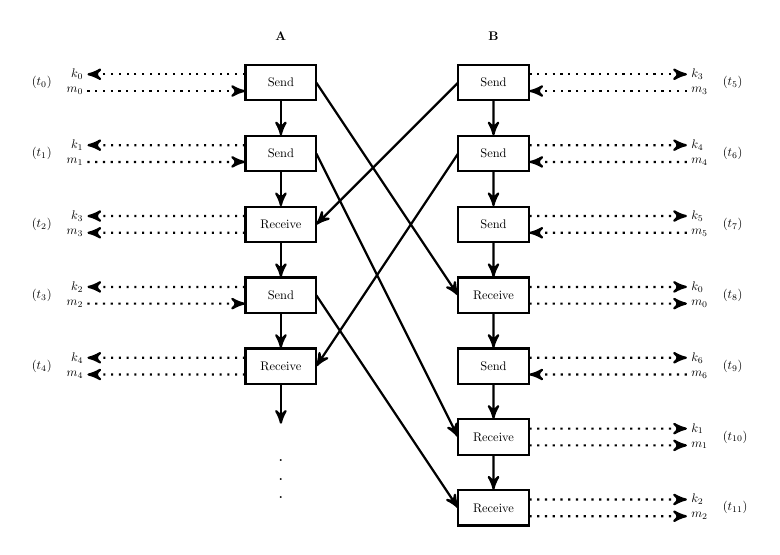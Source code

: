 \begin{tikzpicture}[
  box/.style={rectangle,draw,inner sep=5pt,minimum height=1cm,minimum width=2cm,thick},
  node distance=2cm,
  ->,>=stealth',
  scale=0.45, every node/.style={scale=0.45}
]

  % Box t0
  \node [box] (t0) {Send};
  \node [coordinate,right of=t0,node distance=1cm] (tl0) {};
  \node [coordinate,above left=-0.125cm and 0cm of t0,node distance=1cm] (ta0) {};
  \node [left=2cm of ta0] (taa0) {$k_0$};
  \path (ta0) edge[dotted, thick] node [] {} (taa0);
  \node [coordinate,below left=-0.125cm and 0cm of t0,node distance=1cm] (tb0) {};
  \node [left=2cm of tb0] (tbb0) {$m_0$};
  \path (tbb0) edge[dotted, thick] node [] {} (tb0);

  % Box t1
  \node [box,below of=t0] (t1) {Send};
  \node [coordinate,right of=t1,node distance=1cm] (tl1) {};
  \node [coordinate,above left=-0.125cm and 0cm of t1,node distance=1cm] (ta1) {};
  \node [left=2cm of ta1] (taa1) {$k_1$};
  \path (ta1) edge[dotted, thick] node [] {} (taa1);
  \node [coordinate,below left=-0.125cm and 0cm of t1,node distance=1cm] (tb1) {};
  \node [left=2cm of tb1] (tbb1) {$m_1$};
  \path (tbb1) edge[dotted, thick] node [] {} (tb1);

  % Box t2
  \node [box,below of=t1] (t2) {Receive};
  \node [coordinate,right of=t2,node distance=1cm] (tl2) {};
  \node [coordinate,above left=-0.125cm and 0cm of t2,node distance=1cm] (ta2) {};
  \node [left=2cm of ta2] (taa2) {$k_3$};
  \path (ta2) edge[dotted, thick] node [] {} (taa2);
  \node [coordinate,below left=-0.125cm and 0cm of t2,node distance=1cm] (tb2) {};
  \node [left=2cm of tb2] (tbb2) {$m_3$};
  \path (tb2) edge[dotted, thick] node [] {} (tbb2);

  % Box t3
  \node [box,below of=t2] (t3) {Send};
  \node [coordinate,right of=t3,node distance=1cm] (tl3) {};
  \node [coordinate,above left=-0.125cm and 0cm of t3,node distance=1cm] (ta3) {};
  \node [left=2cm of ta3] (taa3) {$k_2$};
  \path (ta3) edge[dotted, thick] node [] {} (taa3);
  \node [coordinate,below left=-0.125cm and 0cm of t3,node distance=1cm] (tb3) {};
  \node [left=2cm of tb3] (tbb3) {$m_2$};
  \path (tbb3) edge[dotted, thick] node [] {} (tb3);

  % Box t4
  \node [box,below of=t3] (t4) {Receive};
  \node [coordinate,right of=t4,node distance=1cm] (tl4) {};
  \node [coordinate,above left=-0.125cm and 0cm of t4,node distance=1cm] (ta4) {};
  \node [left=2cm of ta4] (taa4) {$k_4$};
  \path (ta4) edge[dotted, thick] node [] {} (taa4);
  \node [coordinate,below left=-0.125cm and 0cm of t4,node distance=1cm] (tb4) {};
  \node [left=2cm of tb4] (tbb4) {$m_4$};
  \path (tb4) edge[dotted, thick] node [] {} (tbb4);

  % Box t5
  \node [box,right of=t0,node distance=6cm] (t5) {Send};
  \node [coordinate,left of=t5,node distance=1cm] (tl5) {};
  \node [coordinate,above right=-0.125cm and 0cm of t5,node distance=1cm] (ta5) {};
  \node [right=2cm of ta5] (taa5) {$k_3$};
  \path (ta5) edge[dotted, thick] node [] {} (taa5);
  \node [coordinate,below right=-0.125cm and 0cm of t5,node distance=1cm] (tb5) {};
  \node [right=2cm of tb5] (tbb5) {$m_3$};
  \path (tbb5) edge[dotted, thick] node [] {} (tb5);

  \node [box,below of=t5] (t6) {Send};
  \node [coordinate,left of=t6,node distance=1cm] (tl6) {};
  \node [coordinate,above right=-0.125cm and 0cm of t6,node distance=1cm] (ta6) {};
  \node [right=2cm of ta6] (taa6) {$k_4$};
  \path (ta6) edge[dotted, thick] node [] {} (taa6);
  \node [coordinate,below right=-0.125cm and 0cm of t6,node distance=1cm] (tb6) {};
  \node [right=2cm of tb6] (tbb6) {$m_4$};
  \path (tbb6) edge[dotted, thick] node [] {} (tb6);

  \node [box,below of=t6] (t7) {Send};
  \node [coordinate,left of=t7,node distance=1cm] (tl7) {};
  \node [coordinate,above right=-0.125cm and 0cm of t7,node distance=1cm] (ta7) {};
  \node [right=2cm of ta7] (taa7) {$k_5$};
  \path (ta7) edge[dotted, thick] node [] {} (taa7);
  \node [coordinate,below right=-0.125cm and 0cm of t7,node distance=1cm] (tb7) {};
  \node [right=2cm of tb7] (tbb7) {$m_5$};
  \path (tbb7) edge[dotted, thick] node [] {} (tb7);

  \node [box,below of=t7] (t8) {Receive};
  \node [coordinate,left of=t8,node distance=1cm] (tl8) {};
  \node [coordinate,above right=-0.125cm and 0cm of t8,node distance=1cm] (ta8) {};
  \node [right=2cm of ta8] (taa8) {$k_0$};
  \path (ta8) edge[dotted, thick] node [] {} (taa8);
  \node [coordinate,below right=-0.125cm and 0cm of t8,node distance=1cm] (tb8) {};
  \node [right=2cm of tb8] (tbb8) {$m_0$};
  \path (tb8) edge[dotted, thick] node [] {} (tbb8);



  \node [box,below of=t8] (t9) {Send};
  \node [coordinate,left of=t9,node distance=1cm] (tl9) {};
  \node [coordinate,above right=-0.125cm and 0cm of t9,node distance=1cm] (ta9) {};
  \node [right=2cm of ta9] (taa9) {$k_6$};
  \path (ta9) edge[dotted, thick] node [] {} (taa9);
  \node [coordinate,below right=-0.125cm and 0cm of t9,node distance=1cm] (tb9) {};
  \node [right=2cm of tb9] (tbb9) {$m_6$};
  \path (tbb9) edge[dotted, thick] node [] {} (tb9);


  \node [box,below of=t9] (t10) {Receive};
  \node [coordinate,left of=t10,node distance=1cm] (tl10) {};
  \node [coordinate,above right=-0.125cm and 0cm of t10,node distance=1cm] (ta10) {};
  \node [right=2cm of ta10] (taa10) {$k_1$};
  \path (ta10) edge[dotted, thick] node [] {} (taa10);
  \node [coordinate,below right=-0.125cm and 0cm of t10,node distance=1cm] (tb10) {};
  \node [right=2cm of tb10] (tbb10) {$m_1$};
  \path (tb10) edge[dotted, thick] node [] {} (tbb10);

  \node [box,below of=t10] (t11) {Receive};
  \node [coordinate,left of=t11,node distance=1cm] (tl11) {};
  \node [coordinate,above right=-0.125cm and 0cm of t11,node distance=1cm] (ta11) {};
  \node [right=2cm of ta11] (taa11) {$k_2$};
  \path (ta11) edge[dotted, thick] node [] {} (taa11);
  \node [coordinate,below right=-0.125cm and 0cm of t11,node distance=1cm] (tb11) {};
  \node [right=2cm of tb11] (tbb11) {$m_2$};
  \path (tb11) edge[dotted, thick] node [] {} (tbb11);


%  \node [coordinate,left of=t8,node distance=1cm] (tl8) {};
%  \node [coordinate,left of=t10,node distance=1cm] (tl10) {};
  \path (tl0) edge[thick] node [] {} (tl8);
  \path (tl1) edge[thick] node [] {} (tl10);
  \path (tl3) edge[thick] node [] {} (tl11);
  \path (tl5) edge[thick] node [] {} (tl2);
  \path (tl6) edge[thick] node [] {} (tl4);

  \node [left=2.4cm of t0] (ttaa0) {$(t_0)$};
  \node [left=2.4cm of t1] (ttaa1) {$(t_1)$};
  \node [left=2.4cm of t2] (ttaa2) {$(t_2)$};
  \node [left=2.4cm of t3] (ttaa3) {$(t_3)$};
  \node [left=2.4cm of t4] (ttaa4) {$(t_4)$};
  \node [right=2.4cm of t5] (ttaa5) {$(t_5)$};
  \node [right=2.4cm of t6] (ttaa6) {$(t_6)$};
  \node [right=2.4cm of t7] (ttaa7) {$(t_7)$};
  \node [right=2.4cm of t8] (ttaa8) {$(t_8)$};
  \node [right=2.4cm of t9] (ttaa9) {$(t_9)$};
  \node [right=2.4cm of t10] (ttaa10) {$(t_{10})$};
  \node [right=2.4cm of t11] (ttaa11) {$(t_{11})$};


  \path (t0) edge[thick] node [] {} (t1);
  \path (t1) edge[thick] node [] {} (t2);
  \path (t2) edge[thick] node [] {} (t3);
  \path (t3) edge[thick] node [] {} (t4);
  \path (t5) edge[thick] node [] {} (t6);
  \path (t6) edge[thick] node [] {} (t7);
  \path (t7) edge[thick] node [] {} (t8);
  \path (t8) edge[thick] node [] {} (t9);
  \path (t9) edge[thick] node [] {} (t10);
  \path (t10) edge[thick] node [] {} (t11);

  \node [coordinate, below=0.5cm of t4] (el) {};
  \path (t4) edge[thick] node [] {} (el);
  \node [below=0.4cm of el] (el1) {\textbf{.}};
  \node [below=0.1cm of el1] (el2) {\textbf{.}};
  \node [below=0.1cm of el2] (el3) {\textbf{.}};

  \node [above=0.25cm of t0] (alice) {\bfseries{A}};
  \node [above=0.25cm of t5] (bob) {\bfseries{B}};
\end{tikzpicture}
